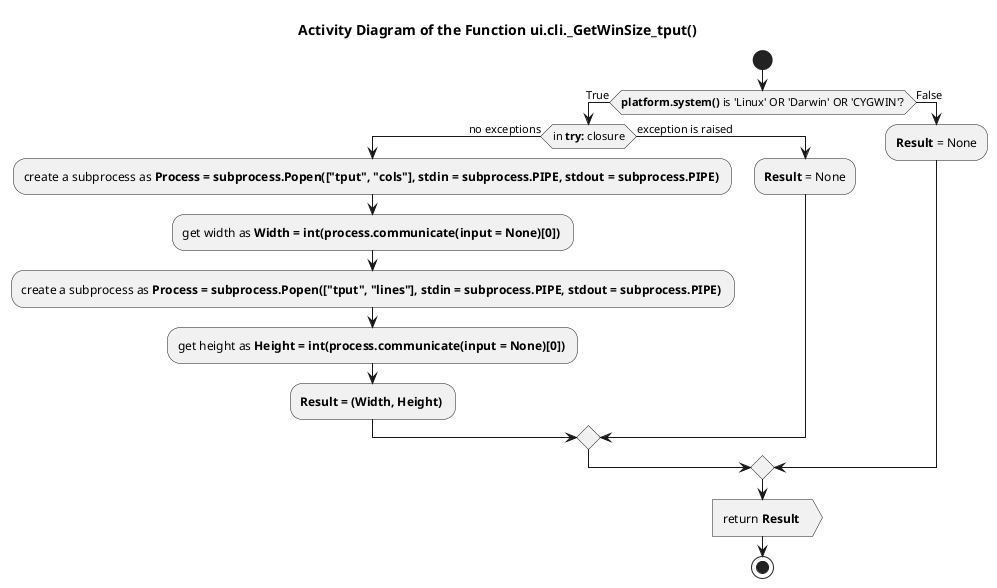 @startuml sudoku_ui_cli_terminal_size_getwinsize_tput

title Activity Diagram of the Function ui.cli._GetWinSize_tput()

start

if (<b>platform.system()</b> is 'Linux' OR 'Darwin' OR 'CYGWIN'?) then (True)
    if (in <b>try:</b> closure) then (no exceptions)
        :create a subprocess as <b>Process = subprocess.Popen(["tput", "cols"], stdin = subprocess.PIPE, stdout = subprocess.PIPE)</b> ;
        
        :get width as <b>Width = int(process.communicate(input = None)[0])</b> ;
        
        :create a subprocess as <b>Process = subprocess.Popen(["tput", "lines"], stdin = subprocess.PIPE, stdout = subprocess.PIPE)</b> ;
        
        :get height as <b>Height = int(process.communicate(input = None)[0])</b> ;
        
        :<b>Result = (Width, Height)</b> ;
    else (exception is raised)
        :<b>Result</b> = None;
    endif
else (False)
    :<b>Result</b> = None;
endif

:return <b>Result</b> >

stop

@enduml